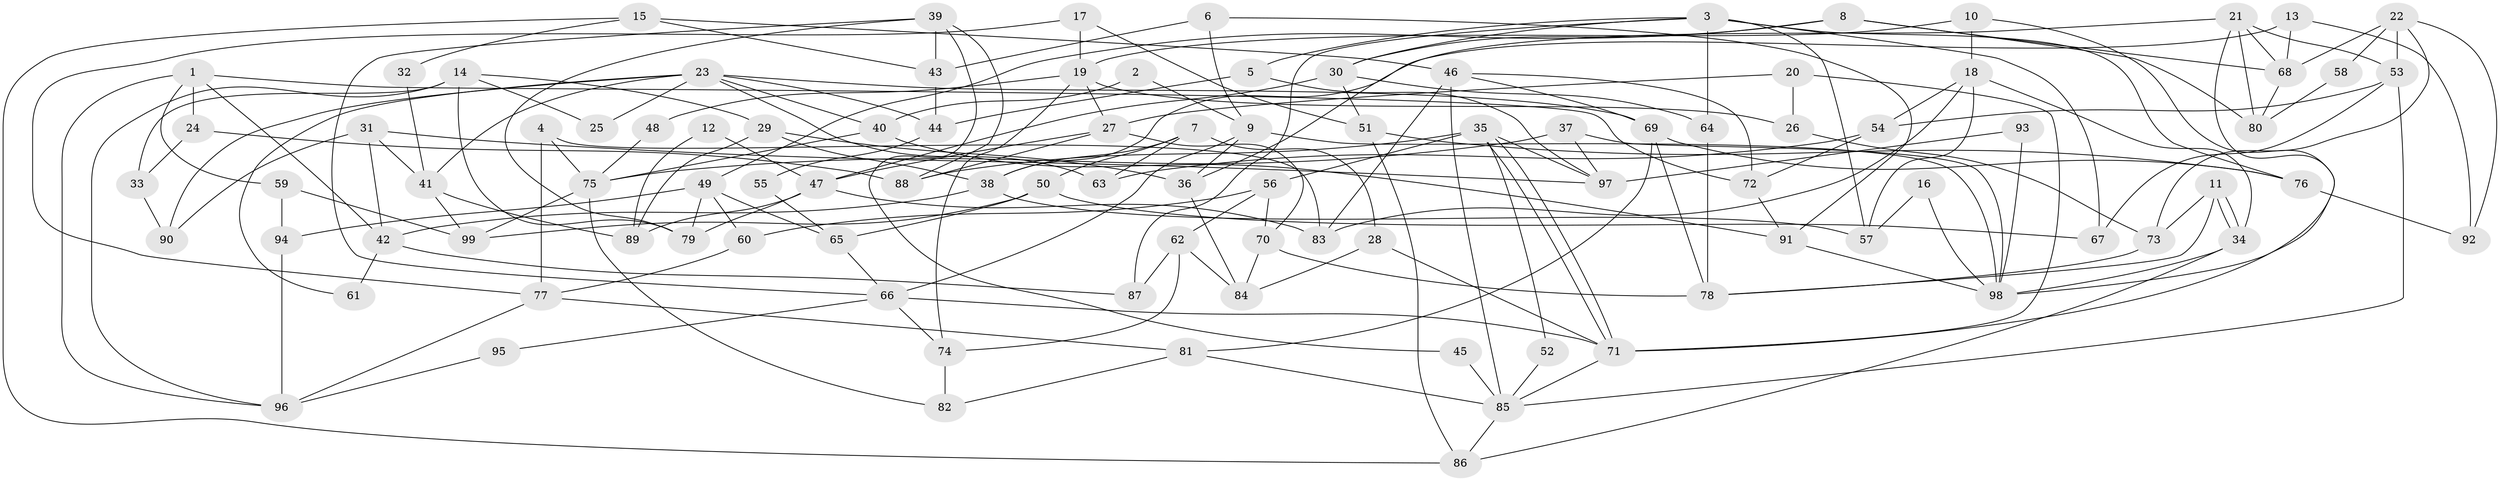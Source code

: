 // Generated by graph-tools (version 1.1) at 2025/02/03/09/25 03:02:01]
// undirected, 99 vertices, 198 edges
graph export_dot {
graph [start="1"]
  node [color=gray90,style=filled];
  1;
  2;
  3;
  4;
  5;
  6;
  7;
  8;
  9;
  10;
  11;
  12;
  13;
  14;
  15;
  16;
  17;
  18;
  19;
  20;
  21;
  22;
  23;
  24;
  25;
  26;
  27;
  28;
  29;
  30;
  31;
  32;
  33;
  34;
  35;
  36;
  37;
  38;
  39;
  40;
  41;
  42;
  43;
  44;
  45;
  46;
  47;
  48;
  49;
  50;
  51;
  52;
  53;
  54;
  55;
  56;
  57;
  58;
  59;
  60;
  61;
  62;
  63;
  64;
  65;
  66;
  67;
  68;
  69;
  70;
  71;
  72;
  73;
  74;
  75;
  76;
  77;
  78;
  79;
  80;
  81;
  82;
  83;
  84;
  85;
  86;
  87;
  88;
  89;
  90;
  91;
  92;
  93;
  94;
  95;
  96;
  97;
  98;
  99;
  1 -- 72;
  1 -- 42;
  1 -- 24;
  1 -- 59;
  1 -- 96;
  2 -- 40;
  2 -- 9;
  3 -- 76;
  3 -- 30;
  3 -- 5;
  3 -- 57;
  3 -- 64;
  3 -- 67;
  3 -- 87;
  4 -- 77;
  4 -- 83;
  4 -- 75;
  5 -- 97;
  5 -- 44;
  6 -- 91;
  6 -- 9;
  6 -- 43;
  7 -- 63;
  7 -- 28;
  7 -- 38;
  7 -- 50;
  8 -- 49;
  8 -- 68;
  8 -- 30;
  8 -- 80;
  9 -- 98;
  9 -- 36;
  9 -- 66;
  10 -- 71;
  10 -- 18;
  10 -- 19;
  11 -- 34;
  11 -- 34;
  11 -- 73;
  11 -- 78;
  12 -- 89;
  12 -- 47;
  13 -- 92;
  13 -- 38;
  13 -- 68;
  14 -- 29;
  14 -- 96;
  14 -- 25;
  14 -- 33;
  14 -- 79;
  15 -- 86;
  15 -- 46;
  15 -- 32;
  15 -- 43;
  16 -- 98;
  16 -- 57;
  17 -- 19;
  17 -- 51;
  17 -- 77;
  18 -- 34;
  18 -- 57;
  18 -- 54;
  18 -- 83;
  19 -- 27;
  19 -- 26;
  19 -- 48;
  19 -- 74;
  20 -- 71;
  20 -- 26;
  20 -- 27;
  21 -- 53;
  21 -- 68;
  21 -- 36;
  21 -- 80;
  21 -- 98;
  22 -- 53;
  22 -- 68;
  22 -- 58;
  22 -- 73;
  22 -- 92;
  23 -- 41;
  23 -- 44;
  23 -- 25;
  23 -- 40;
  23 -- 61;
  23 -- 63;
  23 -- 69;
  23 -- 90;
  24 -- 88;
  24 -- 33;
  26 -- 73;
  27 -- 47;
  27 -- 70;
  27 -- 88;
  28 -- 84;
  28 -- 71;
  29 -- 36;
  29 -- 38;
  29 -- 89;
  30 -- 64;
  30 -- 47;
  30 -- 51;
  31 -- 41;
  31 -- 90;
  31 -- 42;
  31 -- 97;
  32 -- 41;
  33 -- 90;
  34 -- 98;
  34 -- 86;
  35 -- 88;
  35 -- 71;
  35 -- 71;
  35 -- 52;
  35 -- 56;
  35 -- 97;
  36 -- 84;
  37 -- 75;
  37 -- 97;
  37 -- 98;
  38 -- 42;
  38 -- 57;
  39 -- 79;
  39 -- 43;
  39 -- 45;
  39 -- 66;
  39 -- 88;
  40 -- 75;
  40 -- 91;
  41 -- 99;
  41 -- 89;
  42 -- 87;
  42 -- 61;
  43 -- 44;
  44 -- 55;
  45 -- 85;
  46 -- 72;
  46 -- 85;
  46 -- 69;
  46 -- 83;
  47 -- 83;
  47 -- 79;
  47 -- 89;
  48 -- 75;
  49 -- 60;
  49 -- 79;
  49 -- 65;
  49 -- 94;
  50 -- 65;
  50 -- 67;
  50 -- 99;
  51 -- 86;
  51 -- 76;
  52 -- 85;
  53 -- 85;
  53 -- 67;
  53 -- 54;
  54 -- 63;
  54 -- 72;
  55 -- 65;
  56 -- 70;
  56 -- 60;
  56 -- 62;
  58 -- 80;
  59 -- 94;
  59 -- 99;
  60 -- 77;
  62 -- 74;
  62 -- 84;
  62 -- 87;
  64 -- 78;
  65 -- 66;
  66 -- 71;
  66 -- 74;
  66 -- 95;
  68 -- 80;
  69 -- 76;
  69 -- 78;
  69 -- 81;
  70 -- 78;
  70 -- 84;
  71 -- 85;
  72 -- 91;
  73 -- 78;
  74 -- 82;
  75 -- 99;
  75 -- 82;
  76 -- 92;
  77 -- 81;
  77 -- 96;
  81 -- 82;
  81 -- 85;
  85 -- 86;
  91 -- 98;
  93 -- 97;
  93 -- 98;
  94 -- 96;
  95 -- 96;
}
